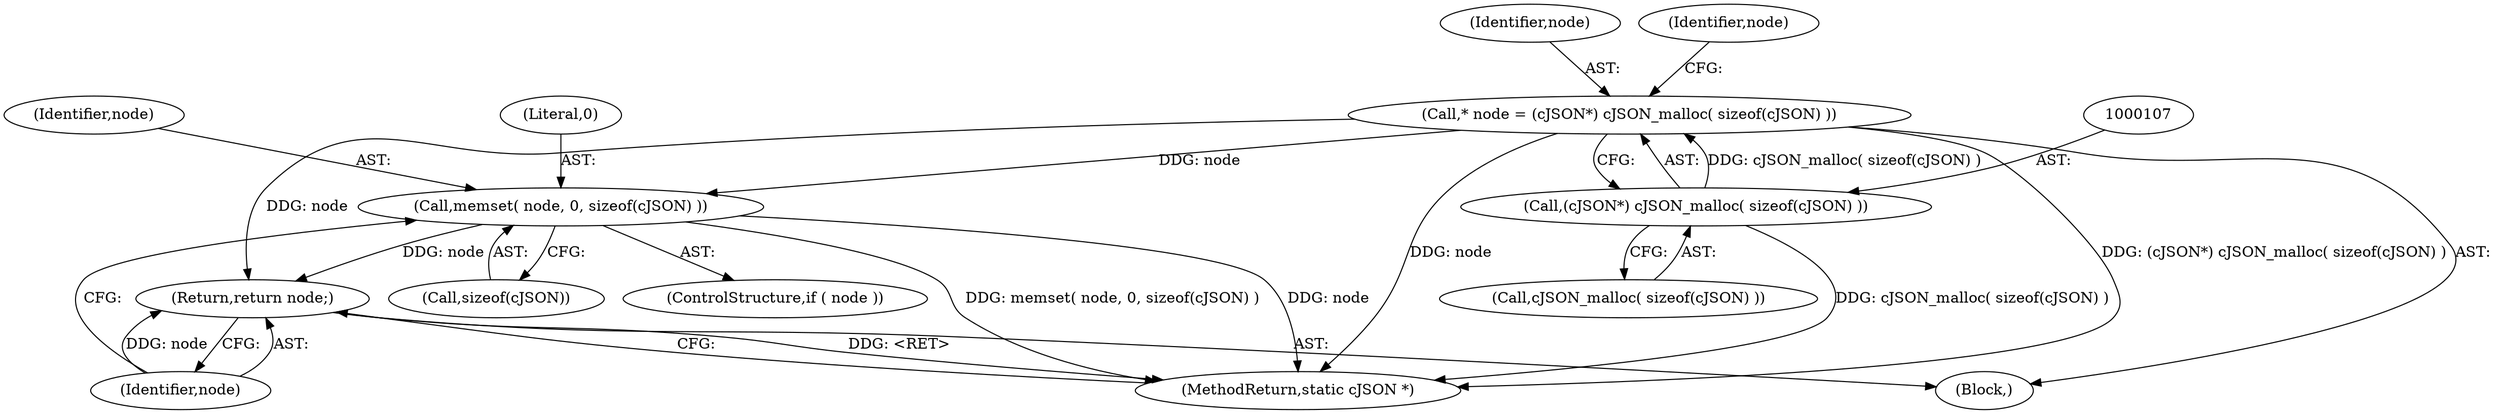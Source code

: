 digraph "1_iperf_91f2fa59e8ed80dfbf400add0164ee0e508e412a_25@API" {
"1000113" [label="(Call,memset( node, 0, sizeof(cJSON) ))"];
"1000104" [label="(Call,* node = (cJSON*) cJSON_malloc( sizeof(cJSON) ))"];
"1000106" [label="(Call,(cJSON*) cJSON_malloc( sizeof(cJSON) ))"];
"1000118" [label="(Return,return node;)"];
"1000114" [label="(Identifier,node)"];
"1000106" [label="(Call,(cJSON*) cJSON_malloc( sizeof(cJSON) ))"];
"1000105" [label="(Identifier,node)"];
"1000113" [label="(Call,memset( node, 0, sizeof(cJSON) ))"];
"1000120" [label="(MethodReturn,static cJSON *)"];
"1000104" [label="(Call,* node = (cJSON*) cJSON_malloc( sizeof(cJSON) ))"];
"1000118" [label="(Return,return node;)"];
"1000108" [label="(Call,cJSON_malloc( sizeof(cJSON) ))"];
"1000116" [label="(Call,sizeof(cJSON))"];
"1000112" [label="(Identifier,node)"];
"1000102" [label="(Block,)"];
"1000119" [label="(Identifier,node)"];
"1000111" [label="(ControlStructure,if ( node ))"];
"1000115" [label="(Literal,0)"];
"1000113" -> "1000111"  [label="AST: "];
"1000113" -> "1000116"  [label="CFG: "];
"1000114" -> "1000113"  [label="AST: "];
"1000115" -> "1000113"  [label="AST: "];
"1000116" -> "1000113"  [label="AST: "];
"1000119" -> "1000113"  [label="CFG: "];
"1000113" -> "1000120"  [label="DDG: node"];
"1000113" -> "1000120"  [label="DDG: memset( node, 0, sizeof(cJSON) )"];
"1000104" -> "1000113"  [label="DDG: node"];
"1000113" -> "1000118"  [label="DDG: node"];
"1000104" -> "1000102"  [label="AST: "];
"1000104" -> "1000106"  [label="CFG: "];
"1000105" -> "1000104"  [label="AST: "];
"1000106" -> "1000104"  [label="AST: "];
"1000112" -> "1000104"  [label="CFG: "];
"1000104" -> "1000120"  [label="DDG: node"];
"1000104" -> "1000120"  [label="DDG: (cJSON*) cJSON_malloc( sizeof(cJSON) )"];
"1000106" -> "1000104"  [label="DDG: cJSON_malloc( sizeof(cJSON) )"];
"1000104" -> "1000118"  [label="DDG: node"];
"1000106" -> "1000108"  [label="CFG: "];
"1000107" -> "1000106"  [label="AST: "];
"1000108" -> "1000106"  [label="AST: "];
"1000106" -> "1000120"  [label="DDG: cJSON_malloc( sizeof(cJSON) )"];
"1000118" -> "1000102"  [label="AST: "];
"1000118" -> "1000119"  [label="CFG: "];
"1000119" -> "1000118"  [label="AST: "];
"1000120" -> "1000118"  [label="CFG: "];
"1000118" -> "1000120"  [label="DDG: <RET>"];
"1000119" -> "1000118"  [label="DDG: node"];
}

